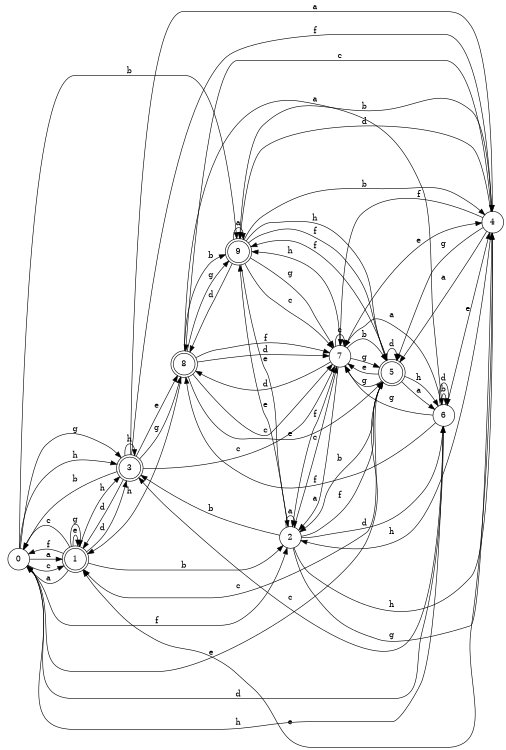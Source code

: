 digraph n8_1 {
__start0 [label="" shape="none"];

rankdir=LR;
size="8,5";

s0 [style="filled", color="black", fillcolor="white" shape="circle", label="0"];
s1 [style="rounded,filled", color="black", fillcolor="white" shape="doublecircle", label="1"];
s2 [style="filled", color="black", fillcolor="white" shape="circle", label="2"];
s3 [style="rounded,filled", color="black", fillcolor="white" shape="doublecircle", label="3"];
s4 [style="filled", color="black", fillcolor="white" shape="circle", label="4"];
s5 [style="rounded,filled", color="black", fillcolor="white" shape="doublecircle", label="5"];
s6 [style="filled", color="black", fillcolor="white" shape="circle", label="6"];
s7 [style="filled", color="black", fillcolor="white" shape="circle", label="7"];
s8 [style="rounded,filled", color="black", fillcolor="white" shape="doublecircle", label="8"];
s9 [style="rounded,filled", color="black", fillcolor="white" shape="doublecircle", label="9"];
s0 -> s1 [label="a"];
s0 -> s9 [label="b"];
s0 -> s1 [label="c"];
s0 -> s6 [label="d"];
s0 -> s5 [label="e"];
s0 -> s2 [label="f"];
s0 -> s3 [label="g"];
s0 -> s3 [label="h"];
s1 -> s0 [label="a"];
s1 -> s2 [label="b"];
s1 -> s0 [label="c"];
s1 -> s3 [label="d"];
s1 -> s1 [label="e"];
s1 -> s0 [label="f"];
s1 -> s1 [label="g"];
s1 -> s3 [label="h"];
s2 -> s2 [label="a"];
s2 -> s3 [label="b"];
s2 -> s7 [label="c"];
s2 -> s6 [label="d"];
s2 -> s9 [label="e"];
s2 -> s5 [label="f"];
s2 -> s4 [label="g"];
s2 -> s4 [label="h"];
s3 -> s4 [label="a"];
s3 -> s0 [label="b"];
s3 -> s7 [label="c"];
s3 -> s1 [label="d"];
s3 -> s8 [label="e"];
s3 -> s4 [label="f"];
s3 -> s8 [label="g"];
s3 -> s3 [label="h"];
s4 -> s5 [label="a"];
s4 -> s9 [label="b"];
s4 -> s8 [label="c"];
s4 -> s9 [label="d"];
s4 -> s1 [label="e"];
s4 -> s7 [label="f"];
s4 -> s5 [label="g"];
s4 -> s2 [label="h"];
s5 -> s6 [label="a"];
s5 -> s2 [label="b"];
s5 -> s1 [label="c"];
s5 -> s5 [label="d"];
s5 -> s7 [label="e"];
s5 -> s9 [label="f"];
s5 -> s7 [label="g"];
s5 -> s6 [label="h"];
s6 -> s7 [label="a"];
s6 -> s6 [label="b"];
s6 -> s3 [label="c"];
s6 -> s6 [label="d"];
s6 -> s4 [label="e"];
s6 -> s8 [label="f"];
s6 -> s7 [label="g"];
s6 -> s0 [label="h"];
s7 -> s2 [label="a"];
s7 -> s5 [label="b"];
s7 -> s7 [label="c"];
s7 -> s8 [label="d"];
s7 -> s4 [label="e"];
s7 -> s2 [label="f"];
s7 -> s5 [label="g"];
s7 -> s9 [label="h"];
s8 -> s6 [label="a"];
s8 -> s9 [label="b"];
s8 -> s7 [label="c"];
s8 -> s7 [label="d"];
s8 -> s5 [label="e"];
s8 -> s7 [label="f"];
s8 -> s9 [label="g"];
s8 -> s1 [label="h"];
s9 -> s9 [label="a"];
s9 -> s4 [label="b"];
s9 -> s7 [label="c"];
s9 -> s8 [label="d"];
s9 -> s2 [label="e"];
s9 -> s5 [label="f"];
s9 -> s7 [label="g"];
s9 -> s5 [label="h"];

}